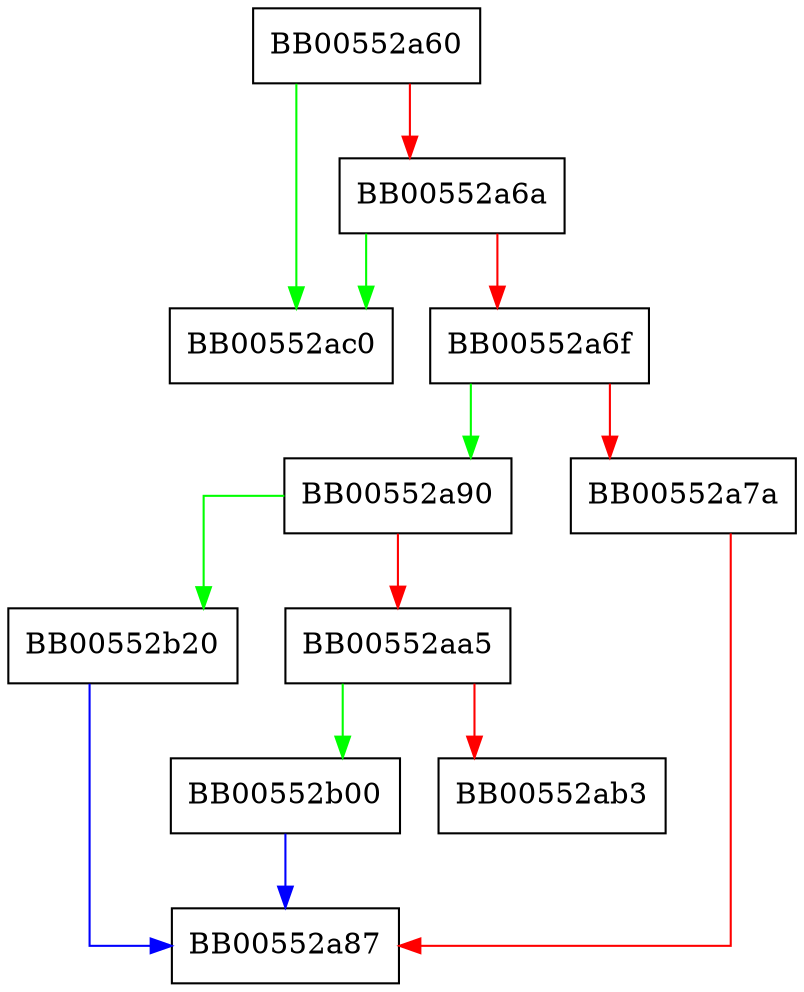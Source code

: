 digraph OSSL_CMP_ITAV_push0_stack_item {
  node [shape="box"];
  graph [splines=ortho];
  BB00552a60 -> BB00552ac0 [color="green"];
  BB00552a60 -> BB00552a6a [color="red"];
  BB00552a6a -> BB00552ac0 [color="green"];
  BB00552a6a -> BB00552a6f [color="red"];
  BB00552a6f -> BB00552a90 [color="green"];
  BB00552a6f -> BB00552a7a [color="red"];
  BB00552a7a -> BB00552a87 [color="red"];
  BB00552a90 -> BB00552b20 [color="green"];
  BB00552a90 -> BB00552aa5 [color="red"];
  BB00552aa5 -> BB00552b00 [color="green"];
  BB00552aa5 -> BB00552ab3 [color="red"];
  BB00552b00 -> BB00552a87 [color="blue"];
  BB00552b20 -> BB00552a87 [color="blue"];
}